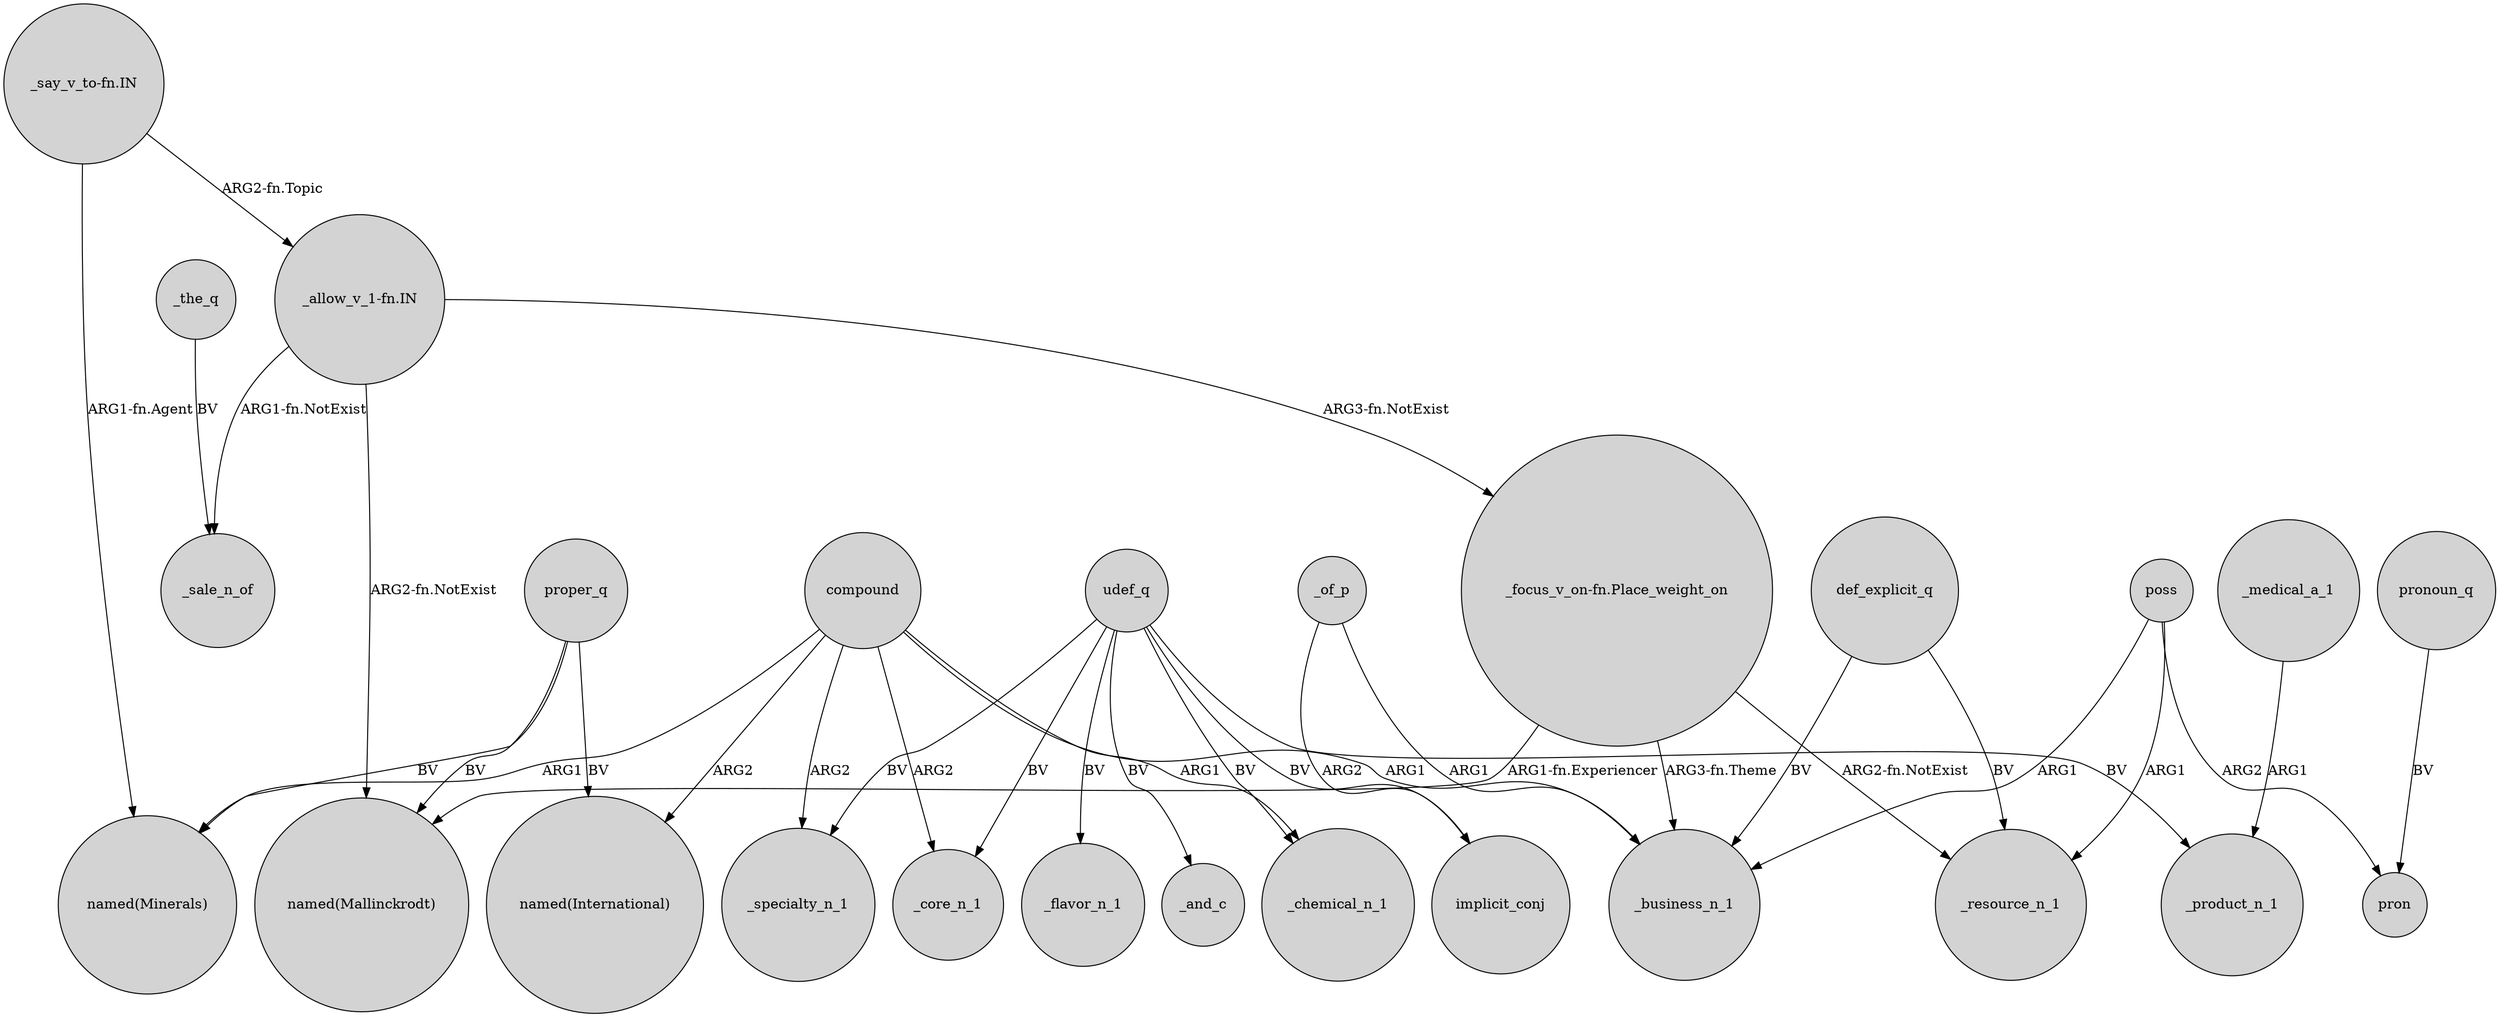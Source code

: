 digraph {
	node [shape=circle style=filled]
	"_say_v_to-fn.IN" -> "named(Minerals)" [label="ARG1-fn.Agent"]
	udef_q -> _specialty_n_1 [label=BV]
	udef_q -> _flavor_n_1 [label=BV]
	"_allow_v_1-fn.IN" -> _sale_n_of [label="ARG1-fn.NotExist"]
	poss -> pron [label=ARG2]
	compound -> _core_n_1 [label=ARG2]
	poss -> _business_n_1 [label=ARG1]
	poss -> _resource_n_1 [label=ARG1]
	compound -> "named(Minerals)" [label=ARG1]
	_of_p -> _business_n_1 [label=ARG1]
	"_allow_v_1-fn.IN" -> "_focus_v_on-fn.Place_weight_on" [label="ARG3-fn.NotExist"]
	udef_q -> implicit_conj [label=BV]
	def_explicit_q -> _resource_n_1 [label=BV]
	"_focus_v_on-fn.Place_weight_on" -> _resource_n_1 [label="ARG2-fn.NotExist"]
	compound -> _chemical_n_1 [label=ARG1]
	proper_q -> "named(Minerals)" [label=BV]
	udef_q -> _core_n_1 [label=BV]
	"_say_v_to-fn.IN" -> "_allow_v_1-fn.IN" [label="ARG2-fn.Topic"]
	pronoun_q -> pron [label=BV]
	_the_q -> _sale_n_of [label=BV]
	compound -> _business_n_1 [label=ARG1]
	proper_q -> "named(Mallinckrodt)" [label=BV]
	compound -> "named(International)" [label=ARG2]
	_medical_a_1 -> _product_n_1 [label=ARG1]
	compound -> _specialty_n_1 [label=ARG2]
	"_focus_v_on-fn.Place_weight_on" -> "named(Mallinckrodt)" [label="ARG1-fn.Experiencer"]
	_of_p -> implicit_conj [label=ARG2]
	udef_q -> _product_n_1 [label=BV]
	"_focus_v_on-fn.Place_weight_on" -> _business_n_1 [label="ARG3-fn.Theme"]
	udef_q -> _and_c [label=BV]
	udef_q -> _chemical_n_1 [label=BV]
	"_allow_v_1-fn.IN" -> "named(Mallinckrodt)" [label="ARG2-fn.NotExist"]
	def_explicit_q -> _business_n_1 [label=BV]
	proper_q -> "named(International)" [label=BV]
}
